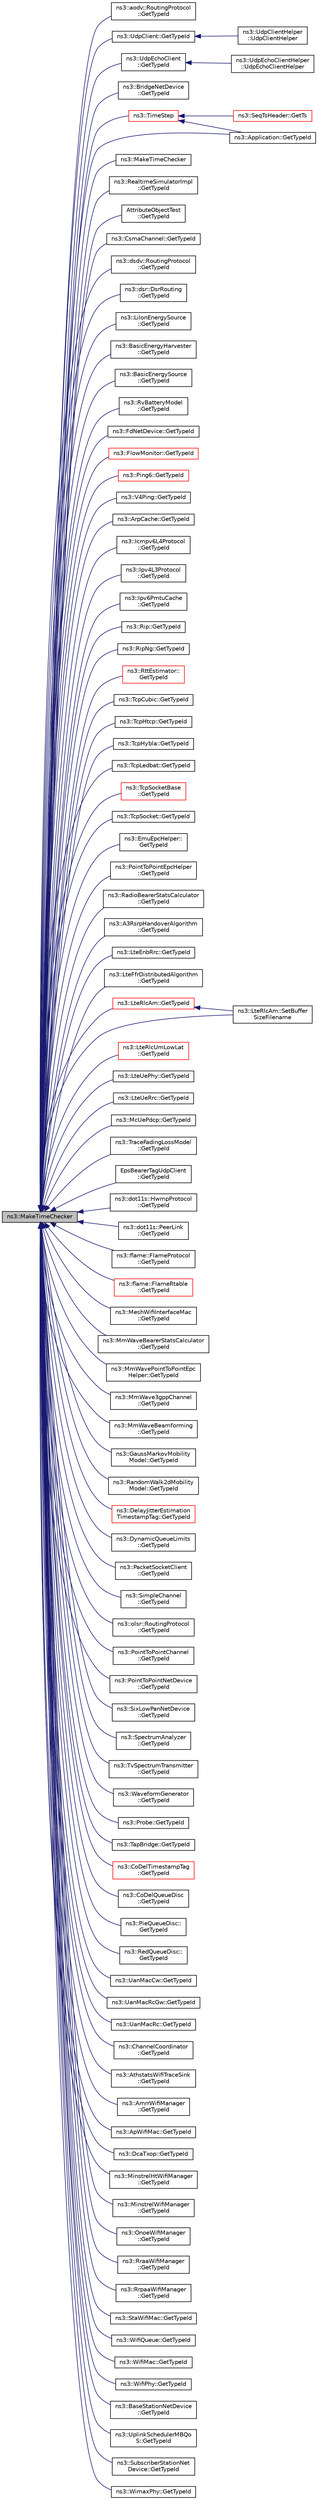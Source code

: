 digraph "ns3::MakeTimeChecker"
{
  edge [fontname="Helvetica",fontsize="10",labelfontname="Helvetica",labelfontsize="10"];
  node [fontname="Helvetica",fontsize="10",shape=record];
  rankdir="LR";
  Node1 [label="ns3::MakeTimeChecker",height=0.2,width=0.4,color="black", fillcolor="grey75", style="filled", fontcolor="black"];
  Node1 -> Node2 [dir="back",color="midnightblue",fontsize="10",style="solid"];
  Node2 [label="ns3::aodv::RoutingProtocol\l::GetTypeId",height=0.2,width=0.4,color="black", fillcolor="white", style="filled",URL="$db/dd0/classns3_1_1aodv_1_1RoutingProtocol.html#a430a9cb799a51fc76e8e1580edf5f413"];
  Node1 -> Node3 [dir="back",color="midnightblue",fontsize="10",style="solid"];
  Node3 [label="ns3::UdpClient::GetTypeId",height=0.2,width=0.4,color="black", fillcolor="white", style="filled",URL="$de/da9/classns3_1_1UdpClient.html#adfc2de1bb83a6543cbaa60cc85a01049",tooltip="Get the type ID. "];
  Node3 -> Node4 [dir="back",color="midnightblue",fontsize="10",style="solid"];
  Node4 [label="ns3::UdpClientHelper\l::UdpClientHelper",height=0.2,width=0.4,color="black", fillcolor="white", style="filled",URL="$db/d8a/classns3_1_1UdpClientHelper.html#a7f5eaa65b23aecc1985bcfd23404c9b1"];
  Node1 -> Node5 [dir="back",color="midnightblue",fontsize="10",style="solid"];
  Node5 [label="ns3::UdpEchoClient\l::GetTypeId",height=0.2,width=0.4,color="black", fillcolor="white", style="filled",URL="$de/d6b/classns3_1_1UdpEchoClient.html#a588785708510507df96ccef98df75adc",tooltip="Get the type ID. "];
  Node5 -> Node6 [dir="back",color="midnightblue",fontsize="10",style="solid"];
  Node6 [label="ns3::UdpEchoClientHelper\l::UdpEchoClientHelper",height=0.2,width=0.4,color="black", fillcolor="white", style="filled",URL="$d3/d47/classns3_1_1UdpEchoClientHelper.html#a08e650c741d5f5692cbcccd2031f2d4d"];
  Node1 -> Node7 [dir="back",color="midnightblue",fontsize="10",style="solid"];
  Node7 [label="ns3::BridgeNetDevice\l::GetTypeId",height=0.2,width=0.4,color="black", fillcolor="white", style="filled",URL="$d9/d8d/classns3_1_1BridgeNetDevice.html#a9c8adb9ce413618caaa052929b69a6c9",tooltip="Get the type ID. "];
  Node1 -> Node8 [dir="back",color="midnightblue",fontsize="10",style="solid"];
  Node8 [label="ns3::TimeStep",height=0.2,width=0.4,color="red", fillcolor="white", style="filled",URL="$d9/d7d/group__time.html#ga464a3c1cbb458c6c3ed3bd5ce9506758"];
  Node8 -> Node9 [dir="back",color="midnightblue",fontsize="10",style="solid"];
  Node9 [label="ns3::SeqTsHeader::GetTs",height=0.2,width=0.4,color="red", fillcolor="white", style="filled",URL="$d7/dd7/classns3_1_1SeqTsHeader.html#adce83d0ce48fcf1c35b587631471b162"];
  Node8 -> Node10 [dir="back",color="midnightblue",fontsize="10",style="solid"];
  Node10 [label="ns3::Application::GetTypeId",height=0.2,width=0.4,color="black", fillcolor="white", style="filled",URL="$d0/d46/classns3_1_1Application.html#a76acca40e059541f23110dfe32c266cd",tooltip="Get the type ID. "];
  Node1 -> Node11 [dir="back",color="midnightblue",fontsize="10",style="solid"];
  Node11 [label="ns3::MakeTimeChecker",height=0.2,width=0.4,color="black", fillcolor="white", style="filled",URL="$d9/d7d/group__time.html#ga07f8cce9b9e4f52d0f0b16da276b55c2",tooltip="Helper to make an unbounded Time checker. "];
  Node1 -> Node12 [dir="back",color="midnightblue",fontsize="10",style="solid"];
  Node12 [label="ns3::RealtimeSimulatorImpl\l::GetTypeId",height=0.2,width=0.4,color="black", fillcolor="white", style="filled",URL="$da/d73/classns3_1_1RealtimeSimulatorImpl.html#a9d7848bcebc8200ddbb5393bcd1f2064"];
  Node1 -> Node13 [dir="back",color="midnightblue",fontsize="10",style="solid"];
  Node13 [label="AttributeObjectTest\l::GetTypeId",height=0.2,width=0.4,color="black", fillcolor="white", style="filled",URL="$d6/dae/classAttributeObjectTest.html#a1a3064dae19725ebd81d6da0a74e7021"];
  Node1 -> Node14 [dir="back",color="midnightblue",fontsize="10",style="solid"];
  Node14 [label="ns3::CsmaChannel::GetTypeId",height=0.2,width=0.4,color="black", fillcolor="white", style="filled",URL="$de/d86/classns3_1_1CsmaChannel.html#a58ca8d59505018b8a4bfe9288bbd2066",tooltip="Get the type ID. "];
  Node1 -> Node15 [dir="back",color="midnightblue",fontsize="10",style="solid"];
  Node15 [label="ns3::dsdv::RoutingProtocol\l::GetTypeId",height=0.2,width=0.4,color="black", fillcolor="white", style="filled",URL="$de/dca/classns3_1_1dsdv_1_1RoutingProtocol.html#a94877c474548735fa3764b89a86db709"];
  Node1 -> Node16 [dir="back",color="midnightblue",fontsize="10",style="solid"];
  Node16 [label="ns3::dsr::DsrRouting\l::GetTypeId",height=0.2,width=0.4,color="black", fillcolor="white", style="filled",URL="$df/d32/classns3_1_1dsr_1_1DsrRouting.html#add1c578a2b05d4e9bdd3d983b2e3b4ae",tooltip="Get the type identificator. "];
  Node1 -> Node17 [dir="back",color="midnightblue",fontsize="10",style="solid"];
  Node17 [label="ns3::LiIonEnergySource\l::GetTypeId",height=0.2,width=0.4,color="black", fillcolor="white", style="filled",URL="$dd/d9d/classns3_1_1LiIonEnergySource.html#ae8939dafa5adcf6ad3528db1a479e829"];
  Node1 -> Node18 [dir="back",color="midnightblue",fontsize="10",style="solid"];
  Node18 [label="ns3::BasicEnergyHarvester\l::GetTypeId",height=0.2,width=0.4,color="black", fillcolor="white", style="filled",URL="$d5/df9/classns3_1_1BasicEnergyHarvester.html#accbef0a2e6ad0d9f721b449561ecfd14"];
  Node1 -> Node19 [dir="back",color="midnightblue",fontsize="10",style="solid"];
  Node19 [label="ns3::BasicEnergySource\l::GetTypeId",height=0.2,width=0.4,color="black", fillcolor="white", style="filled",URL="$d1/db4/classns3_1_1BasicEnergySource.html#aa8c6107bebcb44214d0aa99ca5aa842e"];
  Node1 -> Node20 [dir="back",color="midnightblue",fontsize="10",style="solid"];
  Node20 [label="ns3::RvBatteryModel\l::GetTypeId",height=0.2,width=0.4,color="black", fillcolor="white", style="filled",URL="$db/db8/classns3_1_1RvBatteryModel.html#a427636046ac8a08ffe769cfe27239da2"];
  Node1 -> Node21 [dir="back",color="midnightblue",fontsize="10",style="solid"];
  Node21 [label="ns3::FdNetDevice::GetTypeId",height=0.2,width=0.4,color="black", fillcolor="white", style="filled",URL="$d1/d50/classns3_1_1FdNetDevice.html#a8b80cb55852cbf8874d160bf2f4a3dc8",tooltip="Get the type ID. "];
  Node1 -> Node22 [dir="back",color="midnightblue",fontsize="10",style="solid"];
  Node22 [label="ns3::FlowMonitor::GetTypeId",height=0.2,width=0.4,color="red", fillcolor="white", style="filled",URL="$d7/d39/classns3_1_1FlowMonitor.html#af008c9694678b4e7a1a7d979e71a7c1d",tooltip="Get the type ID. "];
  Node1 -> Node23 [dir="back",color="midnightblue",fontsize="10",style="solid"];
  Node23 [label="ns3::Ping6::GetTypeId",height=0.2,width=0.4,color="red", fillcolor="white", style="filled",URL="$d7/dc8/classns3_1_1Ping6.html#af2b53e78dac0154c580bdc9797e0fd0f",tooltip="Get the type ID. "];
  Node1 -> Node24 [dir="back",color="midnightblue",fontsize="10",style="solid"];
  Node24 [label="ns3::V4Ping::GetTypeId",height=0.2,width=0.4,color="black", fillcolor="white", style="filled",URL="$d3/da5/classns3_1_1V4Ping.html#af207b6dc0ed793798083c34a1c388770",tooltip="Get the type ID. "];
  Node1 -> Node25 [dir="back",color="midnightblue",fontsize="10",style="solid"];
  Node25 [label="ns3::ArpCache::GetTypeId",height=0.2,width=0.4,color="black", fillcolor="white", style="filled",URL="$d4/d81/classns3_1_1ArpCache.html#adc4d8785f0ea5a83b1248d580cfd9487",tooltip="Get the type ID. "];
  Node1 -> Node26 [dir="back",color="midnightblue",fontsize="10",style="solid"];
  Node26 [label="ns3::Icmpv6L4Protocol\l::GetTypeId",height=0.2,width=0.4,color="black", fillcolor="white", style="filled",URL="$d7/d1d/classns3_1_1Icmpv6L4Protocol.html#ae9378d66f274973df9ddf3bd098499d7",tooltip="Get the type ID. "];
  Node1 -> Node27 [dir="back",color="midnightblue",fontsize="10",style="solid"];
  Node27 [label="ns3::Ipv4L3Protocol\l::GetTypeId",height=0.2,width=0.4,color="black", fillcolor="white", style="filled",URL="$d2/dc9/classns3_1_1Ipv4L3Protocol.html#a6ba2da2443b09b292b75aad2a52ecc4b",tooltip="Get the type ID. "];
  Node1 -> Node28 [dir="back",color="midnightblue",fontsize="10",style="solid"];
  Node28 [label="ns3::Ipv6PmtuCache\l::GetTypeId",height=0.2,width=0.4,color="black", fillcolor="white", style="filled",URL="$da/da4/classns3_1_1Ipv6PmtuCache.html#a9759ebeb559d35604c9333c8f75872fe",tooltip="Get the type ID. "];
  Node1 -> Node29 [dir="back",color="midnightblue",fontsize="10",style="solid"];
  Node29 [label="ns3::Rip::GetTypeId",height=0.2,width=0.4,color="black", fillcolor="white", style="filled",URL="$d7/d2b/classns3_1_1Rip.html#ace3389e07c4181ca5bc9c2ca5a4bab24",tooltip="Get the type ID. "];
  Node1 -> Node30 [dir="back",color="midnightblue",fontsize="10",style="solid"];
  Node30 [label="ns3::RipNg::GetTypeId",height=0.2,width=0.4,color="black", fillcolor="white", style="filled",URL="$da/d75/classns3_1_1RipNg.html#a4c5b07bdfcaaf3537f880d37a311a221",tooltip="Get the type ID. "];
  Node1 -> Node31 [dir="back",color="midnightblue",fontsize="10",style="solid"];
  Node31 [label="ns3::RttEstimator::\lGetTypeId",height=0.2,width=0.4,color="red", fillcolor="white", style="filled",URL="$da/d1f/classns3_1_1RttEstimator.html#ad07777f199907e2a96d2cd5cb8539cbc",tooltip="Get the type ID. "];
  Node1 -> Node32 [dir="back",color="midnightblue",fontsize="10",style="solid"];
  Node32 [label="ns3::TcpCubic::GetTypeId",height=0.2,width=0.4,color="black", fillcolor="white", style="filled",URL="$d3/dc3/classns3_1_1TcpCubic.html#ad27bba0e96569c29fcd76e7926e96e75",tooltip="Get the type ID. "];
  Node1 -> Node33 [dir="back",color="midnightblue",fontsize="10",style="solid"];
  Node33 [label="ns3::TcpHtcp::GetTypeId",height=0.2,width=0.4,color="black", fillcolor="white", style="filled",URL="$d0/d2c/classns3_1_1TcpHtcp.html#a5c56fbdce06774bbe720b02528c2400f",tooltip="Get the type ID. "];
  Node1 -> Node34 [dir="back",color="midnightblue",fontsize="10",style="solid"];
  Node34 [label="ns3::TcpHybla::GetTypeId",height=0.2,width=0.4,color="black", fillcolor="white", style="filled",URL="$d6/def/classns3_1_1TcpHybla.html#ab0713a818be55782fe433232f5cbc412",tooltip="Get the type ID. "];
  Node1 -> Node35 [dir="back",color="midnightblue",fontsize="10",style="solid"];
  Node35 [label="ns3::TcpLedbat::GetTypeId",height=0.2,width=0.4,color="black", fillcolor="white", style="filled",URL="$dc/d18/classns3_1_1TcpLedbat.html#a3b7785bb378bd0af12ac9d2f9af330db",tooltip="Get the type ID. "];
  Node1 -> Node36 [dir="back",color="midnightblue",fontsize="10",style="solid"];
  Node36 [label="ns3::TcpSocketBase\l::GetTypeId",height=0.2,width=0.4,color="red", fillcolor="white", style="filled",URL="$d1/d45/classns3_1_1TcpSocketBase.html#a7aa3d6dfe929e6b61ead2217bc5a646a",tooltip="Get the type ID. "];
  Node1 -> Node37 [dir="back",color="midnightblue",fontsize="10",style="solid"];
  Node37 [label="ns3::TcpSocket::GetTypeId",height=0.2,width=0.4,color="black", fillcolor="white", style="filled",URL="$d2/dc5/classns3_1_1TcpSocket.html#a3026dbda3dca84c3ec04d6776c86247a",tooltip="Get the type ID. "];
  Node1 -> Node38 [dir="back",color="midnightblue",fontsize="10",style="solid"];
  Node38 [label="ns3::EmuEpcHelper::\lGetTypeId",height=0.2,width=0.4,color="black", fillcolor="white", style="filled",URL="$d9/db8/classns3_1_1EmuEpcHelper.html#ac8293232dc3c4e65ef35373424ea75b2"];
  Node1 -> Node39 [dir="back",color="midnightblue",fontsize="10",style="solid"];
  Node39 [label="ns3::PointToPointEpcHelper\l::GetTypeId",height=0.2,width=0.4,color="black", fillcolor="white", style="filled",URL="$de/d5b/classns3_1_1PointToPointEpcHelper.html#a47b968da010b784487a99cf20b1867cf"];
  Node1 -> Node40 [dir="back",color="midnightblue",fontsize="10",style="solid"];
  Node40 [label="ns3::RadioBearerStatsCalculator\l::GetTypeId",height=0.2,width=0.4,color="black", fillcolor="white", style="filled",URL="$da/d14/classns3_1_1RadioBearerStatsCalculator.html#a2aacc2d4dcc4377e3a96e0891d867b60"];
  Node1 -> Node41 [dir="back",color="midnightblue",fontsize="10",style="solid"];
  Node41 [label="ns3::A3RsrpHandoverAlgorithm\l::GetTypeId",height=0.2,width=0.4,color="black", fillcolor="white", style="filled",URL="$d4/d3b/classns3_1_1A3RsrpHandoverAlgorithm.html#a360823d5e9ad02bb52aa7cb15b54c582"];
  Node1 -> Node42 [dir="back",color="midnightblue",fontsize="10",style="solid"];
  Node42 [label="ns3::LteEnbRrc::GetTypeId",height=0.2,width=0.4,color="black", fillcolor="white", style="filled",URL="$de/d65/classns3_1_1LteEnbRrc.html#a190eb3b4dd8f551a205878eceddac013"];
  Node1 -> Node43 [dir="back",color="midnightblue",fontsize="10",style="solid"];
  Node43 [label="ns3::LteFfrDistributedAlgorithm\l::GetTypeId",height=0.2,width=0.4,color="black", fillcolor="white", style="filled",URL="$de/d67/classns3_1_1LteFfrDistributedAlgorithm.html#abf49d8c3adcc0f00b867d236a1ad13ad"];
  Node1 -> Node44 [dir="back",color="midnightblue",fontsize="10",style="solid"];
  Node44 [label="ns3::LteRlcAm::GetTypeId",height=0.2,width=0.4,color="red", fillcolor="white", style="filled",URL="$d0/d4c/classns3_1_1LteRlcAm.html#a28143176a465769583d9db0b4b36b91b"];
  Node44 -> Node45 [dir="back",color="midnightblue",fontsize="10",style="solid"];
  Node45 [label="ns3::LteRlcAm::SetBuffer\lSizeFilename",height=0.2,width=0.4,color="black", fillcolor="white", style="filled",URL="$d0/d4c/classns3_1_1LteRlcAm.html#a8dc824904cb52c426acc6b778c05eab5"];
  Node1 -> Node45 [dir="back",color="midnightblue",fontsize="10",style="solid"];
  Node1 -> Node46 [dir="back",color="midnightblue",fontsize="10",style="solid"];
  Node46 [label="ns3::LteRlcUmLowLat\l::GetTypeId",height=0.2,width=0.4,color="red", fillcolor="white", style="filled",URL="$dd/df9/classns3_1_1LteRlcUmLowLat.html#afcbc09793556f00ce2cd62cb0c9c670b"];
  Node1 -> Node47 [dir="back",color="midnightblue",fontsize="10",style="solid"];
  Node47 [label="ns3::LteUePhy::GetTypeId",height=0.2,width=0.4,color="black", fillcolor="white", style="filled",URL="$da/ddd/classns3_1_1LteUePhy.html#a6934c332600719042027da84e70e82a1"];
  Node1 -> Node48 [dir="back",color="midnightblue",fontsize="10",style="solid"];
  Node48 [label="ns3::LteUeRrc::GetTypeId",height=0.2,width=0.4,color="black", fillcolor="white", style="filled",URL="$d7/d1c/classns3_1_1LteUeRrc.html#accc602839ad1d8fda3f50944e4426b57"];
  Node1 -> Node49 [dir="back",color="midnightblue",fontsize="10",style="solid"];
  Node49 [label="ns3::McUePdcp::GetTypeId",height=0.2,width=0.4,color="black", fillcolor="white", style="filled",URL="$d2/d69/classns3_1_1McUePdcp.html#adec42632b1e08ad8b239a1e29f58323e"];
  Node1 -> Node50 [dir="back",color="midnightblue",fontsize="10",style="solid"];
  Node50 [label="ns3::TraceFadingLossModel\l::GetTypeId",height=0.2,width=0.4,color="black", fillcolor="white", style="filled",URL="$d8/ddd/classns3_1_1TraceFadingLossModel.html#aa8fe58808a0d3b226bf0b18142cdc918"];
  Node1 -> Node51 [dir="back",color="midnightblue",fontsize="10",style="solid"];
  Node51 [label="EpsBearerTagUdpClient\l::GetTypeId",height=0.2,width=0.4,color="black", fillcolor="white", style="filled",URL="$d3/dd3/classEpsBearerTagUdpClient.html#a4b4038ae1347840a86bf3658d91394e7"];
  Node1 -> Node52 [dir="back",color="midnightblue",fontsize="10",style="solid"];
  Node52 [label="ns3::dot11s::HwmpProtocol\l::GetTypeId",height=0.2,width=0.4,color="black", fillcolor="white", style="filled",URL="$de/d15/classns3_1_1dot11s_1_1HwmpProtocol.html#a78243b5b294c6ab278cc0acae95960ac",tooltip="Get the type ID. "];
  Node1 -> Node53 [dir="back",color="midnightblue",fontsize="10",style="solid"];
  Node53 [label="ns3::dot11s::PeerLink\l::GetTypeId",height=0.2,width=0.4,color="black", fillcolor="white", style="filled",URL="$d1/dd6/classns3_1_1dot11s_1_1PeerLink.html#a1618c74faacdb8178e93c24c7e01cbd0",tooltip="Support object system. "];
  Node1 -> Node54 [dir="back",color="midnightblue",fontsize="10",style="solid"];
  Node54 [label="ns3::flame::FlameProtocol\l::GetTypeId",height=0.2,width=0.4,color="black", fillcolor="white", style="filled",URL="$dd/d6a/classns3_1_1flame_1_1FlameProtocol.html#a3d2c4844248146480f9daf9668e14d48",tooltip="Get the type ID. "];
  Node1 -> Node55 [dir="back",color="midnightblue",fontsize="10",style="solid"];
  Node55 [label="ns3::flame::FlameRtable\l::GetTypeId",height=0.2,width=0.4,color="red", fillcolor="white", style="filled",URL="$d8/d56/classns3_1_1flame_1_1FlameRtable.html#a69e3f61f14c8493d4b73d9f5f43cd536",tooltip="Get the type ID. "];
  Node1 -> Node56 [dir="back",color="midnightblue",fontsize="10",style="solid"];
  Node56 [label="ns3::MeshWifiInterfaceMac\l::GetTypeId",height=0.2,width=0.4,color="black", fillcolor="white", style="filled",URL="$d0/dd8/classns3_1_1MeshWifiInterfaceMac.html#ac8a895086b33d99018b3e5b5b2add731",tooltip="Never forget to support typeid. "];
  Node1 -> Node57 [dir="back",color="midnightblue",fontsize="10",style="solid"];
  Node57 [label="ns3::MmWaveBearerStatsCalculator\l::GetTypeId",height=0.2,width=0.4,color="black", fillcolor="white", style="filled",URL="$d2/d8f/classns3_1_1MmWaveBearerStatsCalculator.html#a3eb7572ff8e04b1c277b1df041e7c390"];
  Node1 -> Node58 [dir="back",color="midnightblue",fontsize="10",style="solid"];
  Node58 [label="ns3::MmWavePointToPointEpc\lHelper::GetTypeId",height=0.2,width=0.4,color="black", fillcolor="white", style="filled",URL="$db/dca/classns3_1_1MmWavePointToPointEpcHelper.html#a64af53d3f39723480b1514e13216737c"];
  Node1 -> Node59 [dir="back",color="midnightblue",fontsize="10",style="solid"];
  Node59 [label="ns3::MmWave3gppChannel\l::GetTypeId",height=0.2,width=0.4,color="black", fillcolor="white", style="filled",URL="$d5/d15/classns3_1_1MmWave3gppChannel.html#a63160d27a5d036e62b48eb81e374ee18"];
  Node1 -> Node60 [dir="back",color="midnightblue",fontsize="10",style="solid"];
  Node60 [label="ns3::MmWaveBeamforming\l::GetTypeId",height=0.2,width=0.4,color="black", fillcolor="white", style="filled",URL="$dc/d81/classns3_1_1MmWaveBeamforming.html#a1e06ea7765fe9a39f1a33c05d02fb5b4"];
  Node1 -> Node61 [dir="back",color="midnightblue",fontsize="10",style="solid"];
  Node61 [label="ns3::GaussMarkovMobility\lModel::GetTypeId",height=0.2,width=0.4,color="black", fillcolor="white", style="filled",URL="$db/dd2/classns3_1_1GaussMarkovMobilityModel.html#af62140b9303644cb04def54eb47ad5b0"];
  Node1 -> Node62 [dir="back",color="midnightblue",fontsize="10",style="solid"];
  Node62 [label="ns3::RandomWalk2dMobility\lModel::GetTypeId",height=0.2,width=0.4,color="black", fillcolor="white", style="filled",URL="$d9/d99/classns3_1_1RandomWalk2dMobilityModel.html#a0f49061035f5d35202a72955f38c381c"];
  Node1 -> Node63 [dir="back",color="midnightblue",fontsize="10",style="solid"];
  Node63 [label="ns3::DelayJitterEstimation\lTimestampTag::GetTypeId",height=0.2,width=0.4,color="red", fillcolor="white", style="filled",URL="$d4/d6e/classns3_1_1DelayJitterEstimationTimestampTag.html#a274334ddbccb4170e2f81eb867d42233",tooltip="Get the type ID. "];
  Node1 -> Node10 [dir="back",color="midnightblue",fontsize="10",style="solid"];
  Node1 -> Node64 [dir="back",color="midnightblue",fontsize="10",style="solid"];
  Node64 [label="ns3::DynamicQueueLimits\l::GetTypeId",height=0.2,width=0.4,color="black", fillcolor="white", style="filled",URL="$d6/dd0/classns3_1_1DynamicQueueLimits.html#a48fa5aa72ebd0ff946f4c41a24847470",tooltip="Get the type ID. "];
  Node1 -> Node65 [dir="back",color="midnightblue",fontsize="10",style="solid"];
  Node65 [label="ns3::PacketSocketClient\l::GetTypeId",height=0.2,width=0.4,color="black", fillcolor="white", style="filled",URL="$d0/dcc/classns3_1_1PacketSocketClient.html#a0a45e7e1e1441f28ca706d52bdd24d95",tooltip="Get the type ID. "];
  Node1 -> Node66 [dir="back",color="midnightblue",fontsize="10",style="solid"];
  Node66 [label="ns3::SimpleChannel\l::GetTypeId",height=0.2,width=0.4,color="black", fillcolor="white", style="filled",URL="$da/db9/classns3_1_1SimpleChannel.html#a7af91a9b52c05224d7d0eceb637bb4df",tooltip="Get the type ID. "];
  Node1 -> Node67 [dir="back",color="midnightblue",fontsize="10",style="solid"];
  Node67 [label="ns3::olsr::RoutingProtocol\l::GetTypeId",height=0.2,width=0.4,color="black", fillcolor="white", style="filled",URL="$d6/dbb/classns3_1_1olsr_1_1RoutingProtocol.html#a8c75d345a2a52bc56919f469d3e09849",tooltip="Get the type ID. "];
  Node1 -> Node68 [dir="back",color="midnightblue",fontsize="10",style="solid"];
  Node68 [label="ns3::PointToPointChannel\l::GetTypeId",height=0.2,width=0.4,color="black", fillcolor="white", style="filled",URL="$dd/da8/classns3_1_1PointToPointChannel.html#ab5e3b68bc87dc825920c0eda06c960f4",tooltip="Get the TypeId. "];
  Node1 -> Node69 [dir="back",color="midnightblue",fontsize="10",style="solid"];
  Node69 [label="ns3::PointToPointNetDevice\l::GetTypeId",height=0.2,width=0.4,color="black", fillcolor="white", style="filled",URL="$db/d2f/classns3_1_1PointToPointNetDevice.html#a045e48d24e615c82db1a9a952a9725b5",tooltip="Get the TypeId. "];
  Node1 -> Node70 [dir="back",color="midnightblue",fontsize="10",style="solid"];
  Node70 [label="ns3::SixLowPanNetDevice\l::GetTypeId",height=0.2,width=0.4,color="black", fillcolor="white", style="filled",URL="$d1/d2b/classns3_1_1SixLowPanNetDevice.html#a744728b84055111218b43824c598e30c",tooltip="Get the type ID. "];
  Node1 -> Node71 [dir="back",color="midnightblue",fontsize="10",style="solid"];
  Node71 [label="ns3::SpectrumAnalyzer\l::GetTypeId",height=0.2,width=0.4,color="black", fillcolor="white", style="filled",URL="$dc/d5a/classns3_1_1SpectrumAnalyzer.html#a7e5593739372939a2ac575d15f56ff3d",tooltip="Get the type ID. "];
  Node1 -> Node72 [dir="back",color="midnightblue",fontsize="10",style="solid"];
  Node72 [label="ns3::TvSpectrumTransmitter\l::GetTypeId",height=0.2,width=0.4,color="black", fillcolor="white", style="filled",URL="$d3/d69/classns3_1_1TvSpectrumTransmitter.html#a82207fc213ebdc94ba514178ebfdd9f7"];
  Node1 -> Node73 [dir="back",color="midnightblue",fontsize="10",style="solid"];
  Node73 [label="ns3::WaveformGenerator\l::GetTypeId",height=0.2,width=0.4,color="black", fillcolor="white", style="filled",URL="$d4/dbc/classns3_1_1WaveformGenerator.html#af0b90ec9f277ef4ea28c5a56788d6ca4",tooltip="Get the type ID. "];
  Node1 -> Node74 [dir="back",color="midnightblue",fontsize="10",style="solid"];
  Node74 [label="ns3::Probe::GetTypeId",height=0.2,width=0.4,color="black", fillcolor="white", style="filled",URL="$de/d72/classns3_1_1Probe.html#a3eb4f7558efaf5ec1869b53f2e87ab95",tooltip="Get the type ID. "];
  Node1 -> Node75 [dir="back",color="midnightblue",fontsize="10",style="solid"];
  Node75 [label="ns3::TapBridge::GetTypeId",height=0.2,width=0.4,color="black", fillcolor="white", style="filled",URL="$d3/d97/classns3_1_1TapBridge.html#a9ac80b6070b0e111d23367c42e411746",tooltip="Get the type ID. "];
  Node1 -> Node76 [dir="back",color="midnightblue",fontsize="10",style="solid"];
  Node76 [label="ns3::CoDelTimestampTag\l::GetTypeId",height=0.2,width=0.4,color="red", fillcolor="white", style="filled",URL="$d2/d3a/classns3_1_1CoDelTimestampTag.html#ac53f517bf05635169fe03cbc126a45ae",tooltip="Get the type ID. "];
  Node1 -> Node77 [dir="back",color="midnightblue",fontsize="10",style="solid"];
  Node77 [label="ns3::CoDelQueueDisc\l::GetTypeId",height=0.2,width=0.4,color="black", fillcolor="white", style="filled",URL="$de/d17/classns3_1_1CoDelQueueDisc.html#ae0ee4bf739d0a32330de43741a362f59",tooltip="Get the type ID. "];
  Node1 -> Node78 [dir="back",color="midnightblue",fontsize="10",style="solid"];
  Node78 [label="ns3::PieQueueDisc::\lGetTypeId",height=0.2,width=0.4,color="black", fillcolor="white", style="filled",URL="$da/d04/classns3_1_1PieQueueDisc.html#a77db6d3c88c9d7b3037d1c3bae6fb80f",tooltip="Get the type ID. "];
  Node1 -> Node79 [dir="back",color="midnightblue",fontsize="10",style="solid"];
  Node79 [label="ns3::RedQueueDisc::\lGetTypeId",height=0.2,width=0.4,color="black", fillcolor="white", style="filled",URL="$d5/d02/classns3_1_1RedQueueDisc.html#a21c255fe1a7f38a3250af49ef1dac963",tooltip="Get the type ID. "];
  Node1 -> Node80 [dir="back",color="midnightblue",fontsize="10",style="solid"];
  Node80 [label="ns3::UanMacCw::GetTypeId",height=0.2,width=0.4,color="black", fillcolor="white", style="filled",URL="$da/db3/classns3_1_1UanMacCw.html#a300db491f9fe9a035b5782cbf4ee5dc3"];
  Node1 -> Node81 [dir="back",color="midnightblue",fontsize="10",style="solid"];
  Node81 [label="ns3::UanMacRcGw::GetTypeId",height=0.2,width=0.4,color="black", fillcolor="white", style="filled",URL="$d5/da2/classns3_1_1UanMacRcGw.html#a2e43f95acb5fa3847daf1883233fe791"];
  Node1 -> Node82 [dir="back",color="midnightblue",fontsize="10",style="solid"];
  Node82 [label="ns3::UanMacRc::GetTypeId",height=0.2,width=0.4,color="black", fillcolor="white", style="filled",URL="$dd/d87/classns3_1_1UanMacRc.html#aeb7e40a495e83b9d0bc64ccea9a896a5"];
  Node1 -> Node83 [dir="back",color="midnightblue",fontsize="10",style="solid"];
  Node83 [label="ns3::ChannelCoordinator\l::GetTypeId",height=0.2,width=0.4,color="black", fillcolor="white", style="filled",URL="$d9/dca/classns3_1_1ChannelCoordinator.html#ad0ecce366d38ccb6436397122e6c2937",tooltip="Get the type ID. "];
  Node1 -> Node84 [dir="back",color="midnightblue",fontsize="10",style="solid"];
  Node84 [label="ns3::AthstatsWifiTraceSink\l::GetTypeId",height=0.2,width=0.4,color="black", fillcolor="white", style="filled",URL="$d8/dac/classns3_1_1AthstatsWifiTraceSink.html#a763d39674b3aae919c3778e3261923f1",tooltip="Get the type ID. "];
  Node1 -> Node85 [dir="back",color="midnightblue",fontsize="10",style="solid"];
  Node85 [label="ns3::AmrrWifiManager\l::GetTypeId",height=0.2,width=0.4,color="black", fillcolor="white", style="filled",URL="$d1/d45/classns3_1_1AmrrWifiManager.html#a426bfbdf2e0aea8351eeb440ffea684c",tooltip="Get the type ID. "];
  Node1 -> Node86 [dir="back",color="midnightblue",fontsize="10",style="solid"];
  Node86 [label="ns3::ApWifiMac::GetTypeId",height=0.2,width=0.4,color="black", fillcolor="white", style="filled",URL="$d0/d51/classns3_1_1ApWifiMac.html#aa7cd3c1ec15889267ab5b5e183b91d2b",tooltip="Get the type ID. "];
  Node1 -> Node87 [dir="back",color="midnightblue",fontsize="10",style="solid"];
  Node87 [label="ns3::DcaTxop::GetTypeId",height=0.2,width=0.4,color="black", fillcolor="white", style="filled",URL="$d3/d74/classns3_1_1DcaTxop.html#ae830b7744456e7e1aa6e4bbf49042226",tooltip="Get the type ID. "];
  Node1 -> Node88 [dir="back",color="midnightblue",fontsize="10",style="solid"];
  Node88 [label="ns3::MinstrelHtWifiManager\l::GetTypeId",height=0.2,width=0.4,color="black", fillcolor="white", style="filled",URL="$dd/d09/classns3_1_1MinstrelHtWifiManager.html#aed9efdbc830840f0a381aa16cbe51256",tooltip="Get the type ID. "];
  Node1 -> Node89 [dir="back",color="midnightblue",fontsize="10",style="solid"];
  Node89 [label="ns3::MinstrelWifiManager\l::GetTypeId",height=0.2,width=0.4,color="black", fillcolor="white", style="filled",URL="$dd/d45/classns3_1_1MinstrelWifiManager.html#a8b141ec57751ef251c719c47d25c4961",tooltip="Get the type ID. "];
  Node1 -> Node90 [dir="back",color="midnightblue",fontsize="10",style="solid"];
  Node90 [label="ns3::OnoeWifiManager\l::GetTypeId",height=0.2,width=0.4,color="black", fillcolor="white", style="filled",URL="$d9/d36/classns3_1_1OnoeWifiManager.html#a0d00d3117c701040f9067bf32cbc6a1b",tooltip="Get the type ID. "];
  Node1 -> Node91 [dir="back",color="midnightblue",fontsize="10",style="solid"];
  Node91 [label="ns3::RraaWifiManager\l::GetTypeId",height=0.2,width=0.4,color="black", fillcolor="white", style="filled",URL="$d4/dca/classns3_1_1RraaWifiManager.html#a1a909e66dec589bfbcd3f4a7df375663",tooltip="Get the type ID. "];
  Node1 -> Node92 [dir="back",color="midnightblue",fontsize="10",style="solid"];
  Node92 [label="ns3::RrpaaWifiManager\l::GetTypeId",height=0.2,width=0.4,color="black", fillcolor="white", style="filled",URL="$d3/de6/classns3_1_1RrpaaWifiManager.html#a379cb48aa45f8a841603db236f919578"];
  Node1 -> Node93 [dir="back",color="midnightblue",fontsize="10",style="solid"];
  Node93 [label="ns3::StaWifiMac::GetTypeId",height=0.2,width=0.4,color="black", fillcolor="white", style="filled",URL="$de/dbf/classns3_1_1StaWifiMac.html#a9a7063e5d183bb288d8ab157a102196c",tooltip="Get the type ID. "];
  Node1 -> Node94 [dir="back",color="midnightblue",fontsize="10",style="solid"];
  Node94 [label="ns3::WifiQueue::GetTypeId",height=0.2,width=0.4,color="black", fillcolor="white", style="filled",URL="$d4/d0a/classns3_1_1WifiQueue.html#a9741d8376010aec96a05bf237db14a82",tooltip="Get the type ID. "];
  Node1 -> Node95 [dir="back",color="midnightblue",fontsize="10",style="solid"];
  Node95 [label="ns3::WifiMac::GetTypeId",height=0.2,width=0.4,color="black", fillcolor="white", style="filled",URL="$d4/d7c/classns3_1_1WifiMac.html#a818f25109b406fede9339747eda0d84d",tooltip="Get the type ID. "];
  Node1 -> Node96 [dir="back",color="midnightblue",fontsize="10",style="solid"];
  Node96 [label="ns3::WifiPhy::GetTypeId",height=0.2,width=0.4,color="black", fillcolor="white", style="filled",URL="$d6/d5a/classns3_1_1WifiPhy.html#a6ac379a25b68f6a8d72da740b58e0271",tooltip="Get the type ID. "];
  Node1 -> Node97 [dir="back",color="midnightblue",fontsize="10",style="solid"];
  Node97 [label="ns3::BaseStationNetDevice\l::GetTypeId",height=0.2,width=0.4,color="black", fillcolor="white", style="filled",URL="$dd/d73/classns3_1_1BaseStationNetDevice.html#afadce9300324077db279e7720951e571",tooltip="Get the type ID. "];
  Node1 -> Node98 [dir="back",color="midnightblue",fontsize="10",style="solid"];
  Node98 [label="ns3::UplinkSchedulerMBQo\lS::GetTypeId",height=0.2,width=0.4,color="black", fillcolor="white", style="filled",URL="$d6/d45/classns3_1_1UplinkSchedulerMBQoS.html#a4c634147cc54a03736648d6f128826d6",tooltip="Get the type ID. "];
  Node1 -> Node99 [dir="back",color="midnightblue",fontsize="10",style="solid"];
  Node99 [label="ns3::SubscriberStationNet\lDevice::GetTypeId",height=0.2,width=0.4,color="black", fillcolor="white", style="filled",URL="$d4/de5/classns3_1_1SubscriberStationNetDevice.html#abbce9c3781b59571a01f3c1adbc3f70d",tooltip="Get the type ID. "];
  Node1 -> Node100 [dir="back",color="midnightblue",fontsize="10",style="solid"];
  Node100 [label="ns3::WimaxPhy::GetTypeId",height=0.2,width=0.4,color="black", fillcolor="white", style="filled",URL="$dc/dc8/classns3_1_1WimaxPhy.html#a58a835ff9290a6eca54acba7cf6e8fac",tooltip="Get the type ID. "];
}
